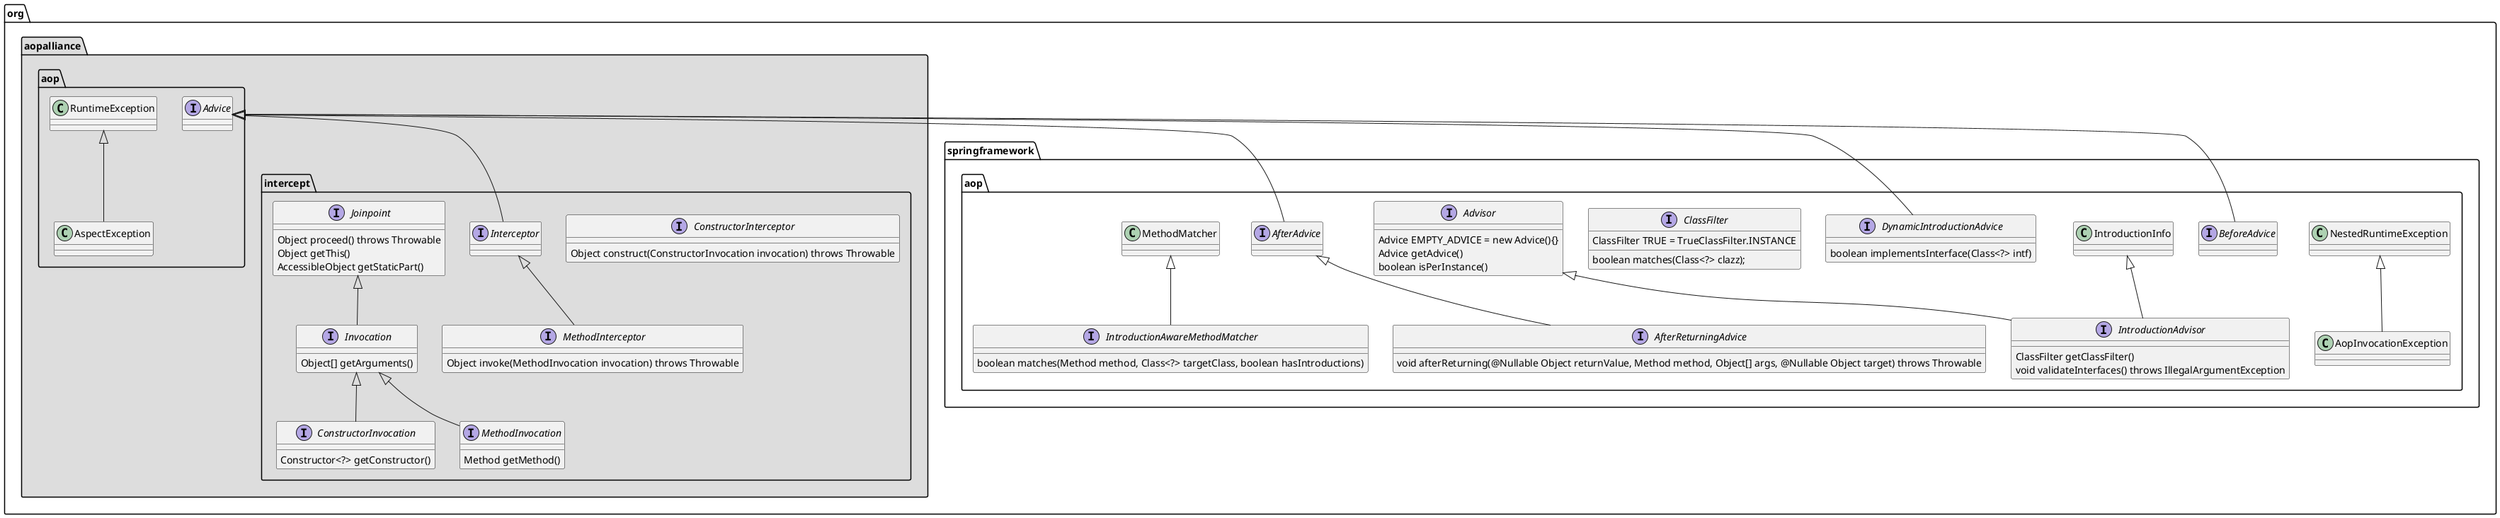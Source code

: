 @startuml
package "org" {

    package "aopalliance" #DDDDDD {

        package "aop" {

          interface Advice

          class AspectException

          RuntimeException <|-- AspectException

        }

        package "intercept" {

          interface ConstructorInterceptor{
            Object construct(ConstructorInvocation invocation) throws Throwable
          }

          interface ConstructorInvocation {
             Constructor<?> getConstructor()
          }

          Invocation <|-- ConstructorInvocation

          interface Interceptor

          Advice <|-- Interceptor

          interface Invocation{
            Object[] getArguments()
          }

          Joinpoint <|-- Invocation

          interface Joinpoint{
            Object proceed() throws Throwable
            Object getThis()
            AccessibleObject getStaticPart()
          }
          interface MethodInterceptor{
            Object invoke(MethodInvocation invocation) throws Throwable
          }

          Interceptor <|-- MethodInterceptor

          interface MethodInvocation{
            Method getMethod()
          }

          Invocation <|-- MethodInvocation
        }
    }

    package "springframework.aop" {
        interface Advisor{
            Advice EMPTY_ADVICE = new Advice(){}
            Advice getAdvice()
            boolean isPerInstance()
        }

        interface AfterAdvice{

        }

        Advice <|-- AfterAdvice

        interface AfterReturningAdvice{
            void afterReturning(@Nullable Object returnValue, Method method, Object[] args, @Nullable Object target) throws Throwable
        }

        AfterAdvice <|-- AfterReturningAdvice

        class AopInvocationException

        NestedRuntimeException <|-- AopInvocationException


        interface BeforeAdvice

        Advice <|-- BeforeAdvice

        interface ClassFilter{
            boolean matches(Class<?> clazz);
        	ClassFilter TRUE = TrueClassFilter.INSTANCE
        }

        interface DynamicIntroductionAdvice{
            boolean implementsInterface(Class<?> intf)
        }

        Advice <|-- DynamicIntroductionAdvice

        interface IntroductionAdvisor{
            ClassFilter getClassFilter()
        	void validateInterfaces() throws IllegalArgumentException
        }

        Advisor <|-- IntroductionAdvisor

        IntroductionInfo <|-- IntroductionAdvisor

        interface IntroductionAwareMethodMatcher{
            boolean matches(Method method, Class<?> targetClass, boolean hasIntroductions)
        }

        MethodMatcher <|-- IntroductionAwareMethodMatcher

    }
}
@enduml